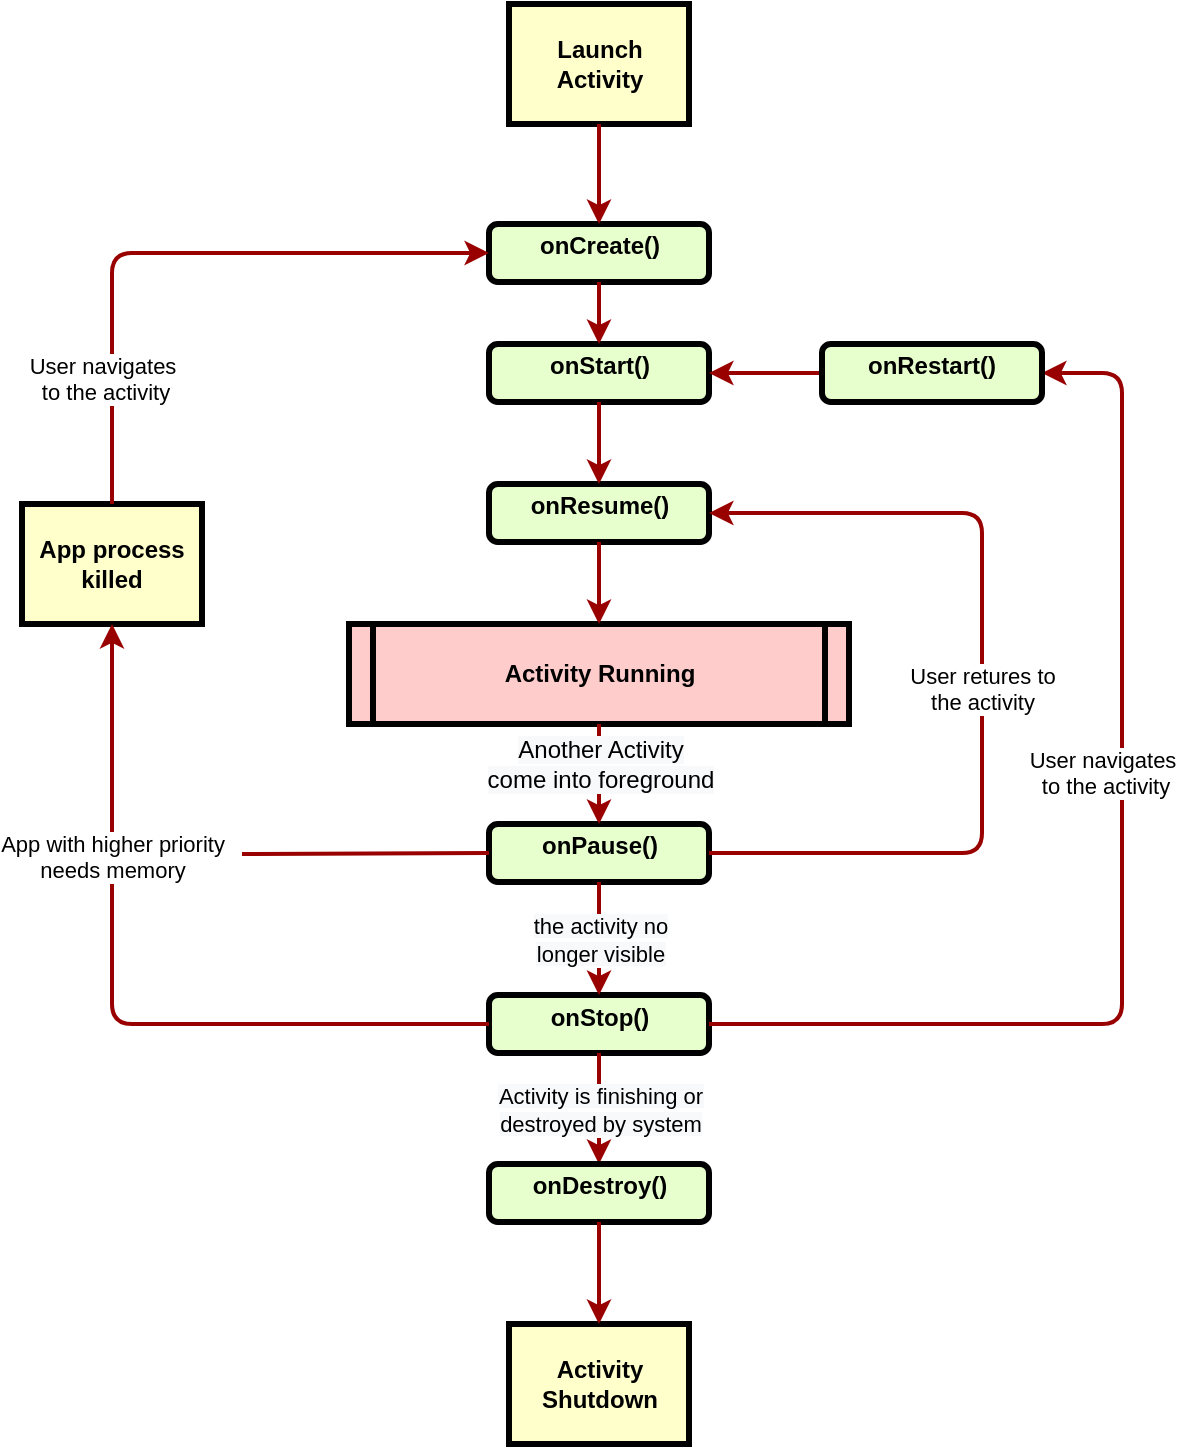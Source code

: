 <mxfile version="17.4.4" type="github">
  <diagram name="Page-1" id="c7558073-3199-34d8-9f00-42111426c3f3">
    <mxGraphModel dx="1209" dy="741" grid="1" gridSize="10" guides="1" tooltips="1" connect="1" arrows="1" fold="1" page="1" pageScale="1" pageWidth="826" pageHeight="1169" background="none" math="0" shadow="0">
      <root>
        <mxCell id="0" />
        <mxCell id="1" parent="0" />
        <mxCell id="2" value="&lt;p style=&quot;margin: 4px 0px 0px ; text-align: center&quot;&gt;onCreate()&lt;/p&gt;" style="verticalAlign=middle;align=center;overflow=fill;fontSize=12;fontFamily=Helvetica;html=1;rounded=1;fontStyle=1;strokeWidth=3;fillColor=#E6FFCC" parent="1" vertex="1">
          <mxGeometry x="343.5" y="170" width="110" height="29" as="geometry" />
        </mxCell>
        <mxCell id="3" value="Launch&#xa;Activity" style="whiteSpace=wrap;align=center;verticalAlign=middle;fontStyle=1;strokeWidth=3;fillColor=#FFFFCC" parent="1" vertex="1">
          <mxGeometry x="353.5" y="60" width="90" height="60" as="geometry" />
        </mxCell>
        <mxCell id="5" value="Activity Running" style="shape=process;whiteSpace=wrap;align=center;verticalAlign=middle;size=0.048;fontStyle=1;strokeWidth=3;fillColor=#FFCCCC" parent="1" vertex="1">
          <mxGeometry x="273.5" y="370" width="250" height="50" as="geometry" />
        </mxCell>
        <mxCell id="36" value="" style="edgeStyle=none;noEdgeStyle=1;strokeColor=#990000;strokeWidth=2" parent="1" source="3" target="2" edge="1">
          <mxGeometry width="100" height="100" relative="1" as="geometry">
            <mxPoint x="20" y="250" as="sourcePoint" />
            <mxPoint x="120" y="150" as="targetPoint" />
          </mxGeometry>
        </mxCell>
        <mxCell id="DUcxa9i5OVskO4iPHdod-96" value="&lt;p style=&quot;margin: 4px 0px 0px ; text-align: center&quot;&gt;onStart()&lt;/p&gt;" style="verticalAlign=middle;align=center;overflow=fill;fontSize=12;fontFamily=Helvetica;html=1;rounded=1;fontStyle=1;strokeWidth=3;fillColor=#E6FFCC" vertex="1" parent="1">
          <mxGeometry x="343.5" y="230" width="110" height="29" as="geometry" />
        </mxCell>
        <mxCell id="DUcxa9i5OVskO4iPHdod-97" value="" style="edgeStyle=none;noEdgeStyle=1;strokeColor=#990000;strokeWidth=2;exitX=0.5;exitY=1;exitDx=0;exitDy=0;entryX=0.5;entryY=0;entryDx=0;entryDy=0;" edge="1" parent="1" source="2" target="DUcxa9i5OVskO4iPHdod-96">
          <mxGeometry width="100" height="100" relative="1" as="geometry">
            <mxPoint x="408.5" y="130" as="sourcePoint" />
            <mxPoint x="408.5" y="191" as="targetPoint" />
          </mxGeometry>
        </mxCell>
        <mxCell id="DUcxa9i5OVskO4iPHdod-98" value="&lt;p style=&quot;margin: 4px 0px 0px ; text-align: center&quot;&gt;onResume()&lt;/p&gt;&lt;p style=&quot;margin: 0px ; margin-top: 4px ; text-align: center ; text-decoration: underline&quot;&gt;&lt;br&gt;&lt;/p&gt;" style="verticalAlign=middle;align=center;overflow=fill;fontSize=12;fontFamily=Helvetica;html=1;rounded=1;fontStyle=1;strokeWidth=3;fillColor=#E6FFCC" vertex="1" parent="1">
          <mxGeometry x="343.5" y="300" width="110" height="29" as="geometry" />
        </mxCell>
        <mxCell id="DUcxa9i5OVskO4iPHdod-99" value="" style="edgeStyle=none;noEdgeStyle=1;strokeColor=#990000;strokeWidth=2;exitX=0.5;exitY=1;exitDx=0;exitDy=0;entryX=0.5;entryY=0;entryDx=0;entryDy=0;" edge="1" parent="1" target="DUcxa9i5OVskO4iPHdod-98" source="DUcxa9i5OVskO4iPHdod-96">
          <mxGeometry width="100" height="100" relative="1" as="geometry">
            <mxPoint x="398.5" y="280" as="sourcePoint" />
            <mxPoint x="408.5" y="261" as="targetPoint" />
          </mxGeometry>
        </mxCell>
        <mxCell id="DUcxa9i5OVskO4iPHdod-101" value="" style="edgeStyle=none;noEdgeStyle=1;strokeColor=#990000;strokeWidth=2;exitX=0.5;exitY=1;exitDx=0;exitDy=0;" edge="1" parent="1" source="DUcxa9i5OVskO4iPHdod-98" target="5">
          <mxGeometry width="100" height="100" relative="1" as="geometry">
            <mxPoint x="408.5" y="220" as="sourcePoint" />
            <mxPoint x="408.5" y="252" as="targetPoint" />
          </mxGeometry>
        </mxCell>
        <mxCell id="DUcxa9i5OVskO4iPHdod-103" value="&lt;p style=&quot;margin: 4px 0px 0px ; text-align: center&quot;&gt;onPause()&lt;/p&gt;" style="verticalAlign=middle;align=center;overflow=fill;fontSize=12;fontFamily=Helvetica;html=1;rounded=1;fontStyle=1;strokeWidth=3;fillColor=#E6FFCC" vertex="1" parent="1">
          <mxGeometry x="343.5" y="470" width="110" height="29" as="geometry" />
        </mxCell>
        <mxCell id="96" value="&#xa;" style="text;spacingTop=-5;align=center" parent="1" vertex="1">
          <mxGeometry x="253.5" y="430" width="20" height="20" as="geometry" />
        </mxCell>
        <mxCell id="DUcxa9i5OVskO4iPHdod-118" value="&lt;p style=&quot;margin: 4px 0px 0px ; text-align: center&quot;&gt;onStop()&lt;/p&gt;&lt;p style=&quot;margin: 4px 0px 0px ; text-align: center&quot;&gt;&lt;br&gt;&lt;/p&gt;" style="verticalAlign=middle;align=center;overflow=fill;fontSize=12;fontFamily=Helvetica;html=1;rounded=1;fontStyle=1;strokeWidth=3;fillColor=#E6FFCC" vertex="1" parent="1">
          <mxGeometry x="343.5" y="555.5" width="110" height="29" as="geometry" />
        </mxCell>
        <mxCell id="DUcxa9i5OVskO4iPHdod-120" value="" style="endArrow=classic;html=1;rounded=1;exitX=0.5;exitY=1;exitDx=0;exitDy=0;entryX=0.5;entryY=0;entryDx=0;entryDy=0;strokeColor=#990000;strokeWidth=2;edgeStyle=elbowEdgeStyle;" edge="1" parent="1" source="5" target="DUcxa9i5OVskO4iPHdod-103">
          <mxGeometry relative="1" as="geometry">
            <mxPoint x="370" y="430" as="sourcePoint" />
            <mxPoint x="470" y="430" as="targetPoint" />
          </mxGeometry>
        </mxCell>
        <mxCell id="DUcxa9i5OVskO4iPHdod-121" value="&lt;span style=&quot;font-size: 12px ; background-color: rgb(248 , 249 , 250)&quot;&gt;Another Activity&lt;/span&gt;&lt;br style=&quot;padding: 0px ; margin: 0px ; font-size: 12px ; background-color: rgb(248 , 249 , 250)&quot;&gt;&lt;span style=&quot;font-size: 12px ; background-color: rgb(248 , 249 , 250)&quot;&gt;come into foreground&lt;/span&gt;" style="edgeLabel;resizable=0;html=1;align=center;verticalAlign=middle;" connectable="0" vertex="1" parent="DUcxa9i5OVskO4iPHdod-120">
          <mxGeometry relative="1" as="geometry">
            <mxPoint y="-5" as="offset" />
          </mxGeometry>
        </mxCell>
        <mxCell id="DUcxa9i5OVskO4iPHdod-122" value="" style="endArrow=classic;html=1;rounded=1;strokeColor=#990000;strokeWidth=2;edgeStyle=elbowEdgeStyle;entryX=1;entryY=0.5;entryDx=0;entryDy=0;exitX=1;exitY=0.5;exitDx=0;exitDy=0;" edge="1" parent="1" source="DUcxa9i5OVskO4iPHdod-103" target="DUcxa9i5OVskO4iPHdod-98">
          <mxGeometry relative="1" as="geometry">
            <mxPoint x="490" y="490" as="sourcePoint" />
            <mxPoint x="470" y="315" as="targetPoint" />
            <Array as="points">
              <mxPoint x="590" y="410" />
            </Array>
          </mxGeometry>
        </mxCell>
        <mxCell id="DUcxa9i5OVskO4iPHdod-123" value="User retures to &lt;br&gt;the activity" style="edgeLabel;resizable=0;html=1;align=center;verticalAlign=bottom;horizontal=1;spacingTop=0;spacing=0;spacingBottom=0;" connectable="0" vertex="1" parent="DUcxa9i5OVskO4iPHdod-122">
          <mxGeometry relative="1" as="geometry">
            <mxPoint y="16" as="offset" />
          </mxGeometry>
        </mxCell>
        <mxCell id="DUcxa9i5OVskO4iPHdod-127" value="" style="endArrow=classic;html=1;rounded=1;exitX=1;exitY=0.5;exitDx=0;exitDy=0;entryX=1;entryY=0.5;entryDx=0;entryDy=0;strokeColor=#990000;strokeWidth=2;edgeStyle=elbowEdgeStyle;" edge="1" parent="1" source="DUcxa9i5OVskO4iPHdod-118" target="DUcxa9i5OVskO4iPHdod-137">
          <mxGeometry relative="1" as="geometry">
            <mxPoint x="463.5" y="504.5" as="sourcePoint" />
            <mxPoint x="650" y="255.5" as="targetPoint" />
            <Array as="points">
              <mxPoint x="660" y="410" />
              <mxPoint x="720" y="360" />
              <mxPoint x="620" y="560" />
            </Array>
          </mxGeometry>
        </mxCell>
        <mxCell id="DUcxa9i5OVskO4iPHdod-128" value="User navigates&lt;br&gt;&amp;nbsp;to the activity" style="edgeLabel;resizable=0;html=1;align=center;verticalAlign=bottom;horizontal=1;spacingTop=0;spacing=0;spacingBottom=0;" connectable="0" vertex="1" parent="DUcxa9i5OVskO4iPHdod-127">
          <mxGeometry relative="1" as="geometry">
            <mxPoint x="-10" y="-33" as="offset" />
          </mxGeometry>
        </mxCell>
        <mxCell id="DUcxa9i5OVskO4iPHdod-133" value="" style="endArrow=classic;html=1;rounded=1;exitX=0.5;exitY=1;exitDx=0;exitDy=0;entryX=0.5;entryY=0;entryDx=0;entryDy=0;strokeColor=#990000;strokeWidth=2;edgeStyle=elbowEdgeStyle;" edge="1" parent="1" source="DUcxa9i5OVskO4iPHdod-118" target="DUcxa9i5OVskO4iPHdod-135">
          <mxGeometry relative="1" as="geometry">
            <mxPoint x="398.08" y="600" as="sourcePoint" />
            <mxPoint x="398.08" y="660" as="targetPoint" />
          </mxGeometry>
        </mxCell>
        <mxCell id="DUcxa9i5OVskO4iPHdod-134" value="&lt;span style=&quot;background-color: rgb(248 , 249 , 250)&quot;&gt;Activity is finishing or &lt;br&gt;destroyed by system&lt;/span&gt;" style="edgeLabel;resizable=0;html=1;align=center;verticalAlign=middle;" connectable="0" vertex="1" parent="DUcxa9i5OVskO4iPHdod-133">
          <mxGeometry relative="1" as="geometry" />
        </mxCell>
        <mxCell id="DUcxa9i5OVskO4iPHdod-135" value="&lt;p style=&quot;margin: 4px 0px 0px ; text-align: center&quot;&gt;onDestroy()&lt;/p&gt;&lt;p style=&quot;margin: 4px 0px 0px ; text-align: center&quot;&gt;&lt;br&gt;&lt;/p&gt;" style="verticalAlign=middle;align=center;overflow=fill;fontSize=12;fontFamily=Helvetica;html=1;rounded=1;fontStyle=1;strokeWidth=3;fillColor=#E6FFCC" vertex="1" parent="1">
          <mxGeometry x="343.5" y="640" width="110" height="29" as="geometry" />
        </mxCell>
        <mxCell id="DUcxa9i5OVskO4iPHdod-138" value="" style="edgeStyle=elbowEdgeStyle;rounded=1;orthogonalLoop=1;jettySize=auto;html=1;strokeColor=#990000;strokeWidth=2;" edge="1" parent="1" source="DUcxa9i5OVskO4iPHdod-137" target="DUcxa9i5OVskO4iPHdod-96">
          <mxGeometry relative="1" as="geometry" />
        </mxCell>
        <mxCell id="DUcxa9i5OVskO4iPHdod-137" value="&lt;p style=&quot;margin: 4px 0px 0px ; text-align: center&quot;&gt;onRestart()&lt;/p&gt;" style="verticalAlign=middle;align=center;overflow=fill;fontSize=12;fontFamily=Helvetica;html=1;rounded=1;fontStyle=1;strokeWidth=3;fillColor=#E6FFCC" vertex="1" parent="1">
          <mxGeometry x="510" y="230" width="110" height="29" as="geometry" />
        </mxCell>
        <mxCell id="DUcxa9i5OVskO4iPHdod-139" style="edgeStyle=elbowEdgeStyle;rounded=1;orthogonalLoop=1;jettySize=auto;html=1;exitX=0.5;exitY=1;exitDx=0;exitDy=0;strokeColor=#990000;strokeWidth=2;" edge="1" parent="1" source="DUcxa9i5OVskO4iPHdod-137" target="DUcxa9i5OVskO4iPHdod-137">
          <mxGeometry relative="1" as="geometry" />
        </mxCell>
        <mxCell id="DUcxa9i5OVskO4iPHdod-140" value="App process&#xa;killed" style="whiteSpace=wrap;align=center;verticalAlign=middle;fontStyle=1;strokeWidth=3;fillColor=#FFFFCC" vertex="1" parent="1">
          <mxGeometry x="110" y="310" width="90" height="60" as="geometry" />
        </mxCell>
        <mxCell id="DUcxa9i5OVskO4iPHdod-141" value="" style="endArrow=classic;html=1;rounded=1;exitX=0;exitY=0.5;exitDx=0;exitDy=0;strokeColor=#990000;strokeWidth=2;edgeStyle=orthogonalEdgeStyle;entryX=0.5;entryY=1;entryDx=0;entryDy=0;" edge="1" parent="1" source="DUcxa9i5OVskO4iPHdod-118" target="DUcxa9i5OVskO4iPHdod-140">
          <mxGeometry relative="1" as="geometry">
            <mxPoint x="51.75" y="758.0" as="sourcePoint" />
            <mxPoint x="150" y="430" as="targetPoint" />
          </mxGeometry>
        </mxCell>
        <mxCell id="DUcxa9i5OVskO4iPHdod-142" value="App with higher priority&lt;br&gt;needs memory" style="edgeLabel;resizable=0;html=1;align=center;verticalAlign=bottom;horizontal=1;spacingTop=0;spacing=0;spacingBottom=0;" connectable="0" vertex="1" parent="DUcxa9i5OVskO4iPHdod-141">
          <mxGeometry relative="1" as="geometry">
            <mxPoint y="-65" as="offset" />
          </mxGeometry>
        </mxCell>
        <mxCell id="DUcxa9i5OVskO4iPHdod-143" value="" style="endArrow=none;html=1;rounded=1;strokeColor=#990000;strokeWidth=2;entryX=0;entryY=0.5;entryDx=0;entryDy=0;" edge="1" parent="1" target="DUcxa9i5OVskO4iPHdod-103">
          <mxGeometry width="50" height="50" relative="1" as="geometry">
            <mxPoint x="220" y="485" as="sourcePoint" />
            <mxPoint x="320" y="494" as="targetPoint" />
          </mxGeometry>
        </mxCell>
        <mxCell id="DUcxa9i5OVskO4iPHdod-144" value="" style="endArrow=classic;html=1;rounded=1;entryX=0;entryY=0.5;entryDx=0;entryDy=0;strokeColor=#990000;strokeWidth=2;edgeStyle=elbowEdgeStyle;exitX=0.5;exitY=0;exitDx=0;exitDy=0;" edge="1" parent="1" source="DUcxa9i5OVskO4iPHdod-140" target="2">
          <mxGeometry relative="1" as="geometry">
            <mxPoint x="130" y="260" as="sourcePoint" />
            <mxPoint x="136.5" y="112.0" as="targetPoint" />
            <Array as="points">
              <mxPoint x="155" y="200" />
              <mxPoint x="176.5" y="265.5" />
              <mxPoint x="236.5" y="215.5" />
              <mxPoint x="136.5" y="415.5" />
            </Array>
          </mxGeometry>
        </mxCell>
        <mxCell id="DUcxa9i5OVskO4iPHdod-145" value="User navigates&lt;br&gt;&amp;nbsp;to the activity" style="edgeLabel;resizable=0;html=1;align=center;verticalAlign=bottom;horizontal=1;spacingTop=0;spacing=0;spacingBottom=0;" connectable="0" vertex="1" parent="DUcxa9i5OVskO4iPHdod-144">
          <mxGeometry relative="1" as="geometry">
            <mxPoint x="-37" y="76" as="offset" />
          </mxGeometry>
        </mxCell>
        <mxCell id="DUcxa9i5OVskO4iPHdod-146" value="" style="endArrow=classic;html=1;rounded=1;entryX=0.5;entryY=0;entryDx=0;entryDy=0;strokeColor=#990000;strokeWidth=2;exitX=0.5;exitY=1;exitDx=0;exitDy=0;" edge="1" parent="1" source="DUcxa9i5OVskO4iPHdod-103" target="DUcxa9i5OVskO4iPHdod-118">
          <mxGeometry relative="1" as="geometry">
            <mxPoint x="500" y="500" as="sourcePoint" />
            <mxPoint x="500" y="560" as="targetPoint" />
          </mxGeometry>
        </mxCell>
        <mxCell id="DUcxa9i5OVskO4iPHdod-147" value="&lt;span style=&quot;background-color: rgb(248 , 249 , 250)&quot;&gt;the activity no &lt;br&gt;longer visible&lt;br&gt;&lt;/span&gt;" style="edgeLabel;resizable=0;html=1;align=center;verticalAlign=middle;" connectable="0" vertex="1" parent="DUcxa9i5OVskO4iPHdod-146">
          <mxGeometry relative="1" as="geometry" />
        </mxCell>
        <mxCell id="DUcxa9i5OVskO4iPHdod-148" value="Activity&#xa;Shutdown" style="whiteSpace=wrap;align=center;verticalAlign=middle;fontStyle=1;strokeWidth=3;fillColor=#FFFFCC" vertex="1" parent="1">
          <mxGeometry x="353.5" y="720" width="90" height="60" as="geometry" />
        </mxCell>
        <mxCell id="DUcxa9i5OVskO4iPHdod-150" value="" style="edgeStyle=none;noEdgeStyle=1;strokeColor=#990000;strokeWidth=2;exitX=0.5;exitY=1;exitDx=0;exitDy=0;" edge="1" parent="1" source="DUcxa9i5OVskO4iPHdod-135" target="DUcxa9i5OVskO4iPHdod-148">
          <mxGeometry width="100" height="100" relative="1" as="geometry">
            <mxPoint x="751.5" y="520" as="sourcePoint" />
            <mxPoint x="620" y="670" as="targetPoint" />
          </mxGeometry>
        </mxCell>
      </root>
    </mxGraphModel>
  </diagram>
</mxfile>
